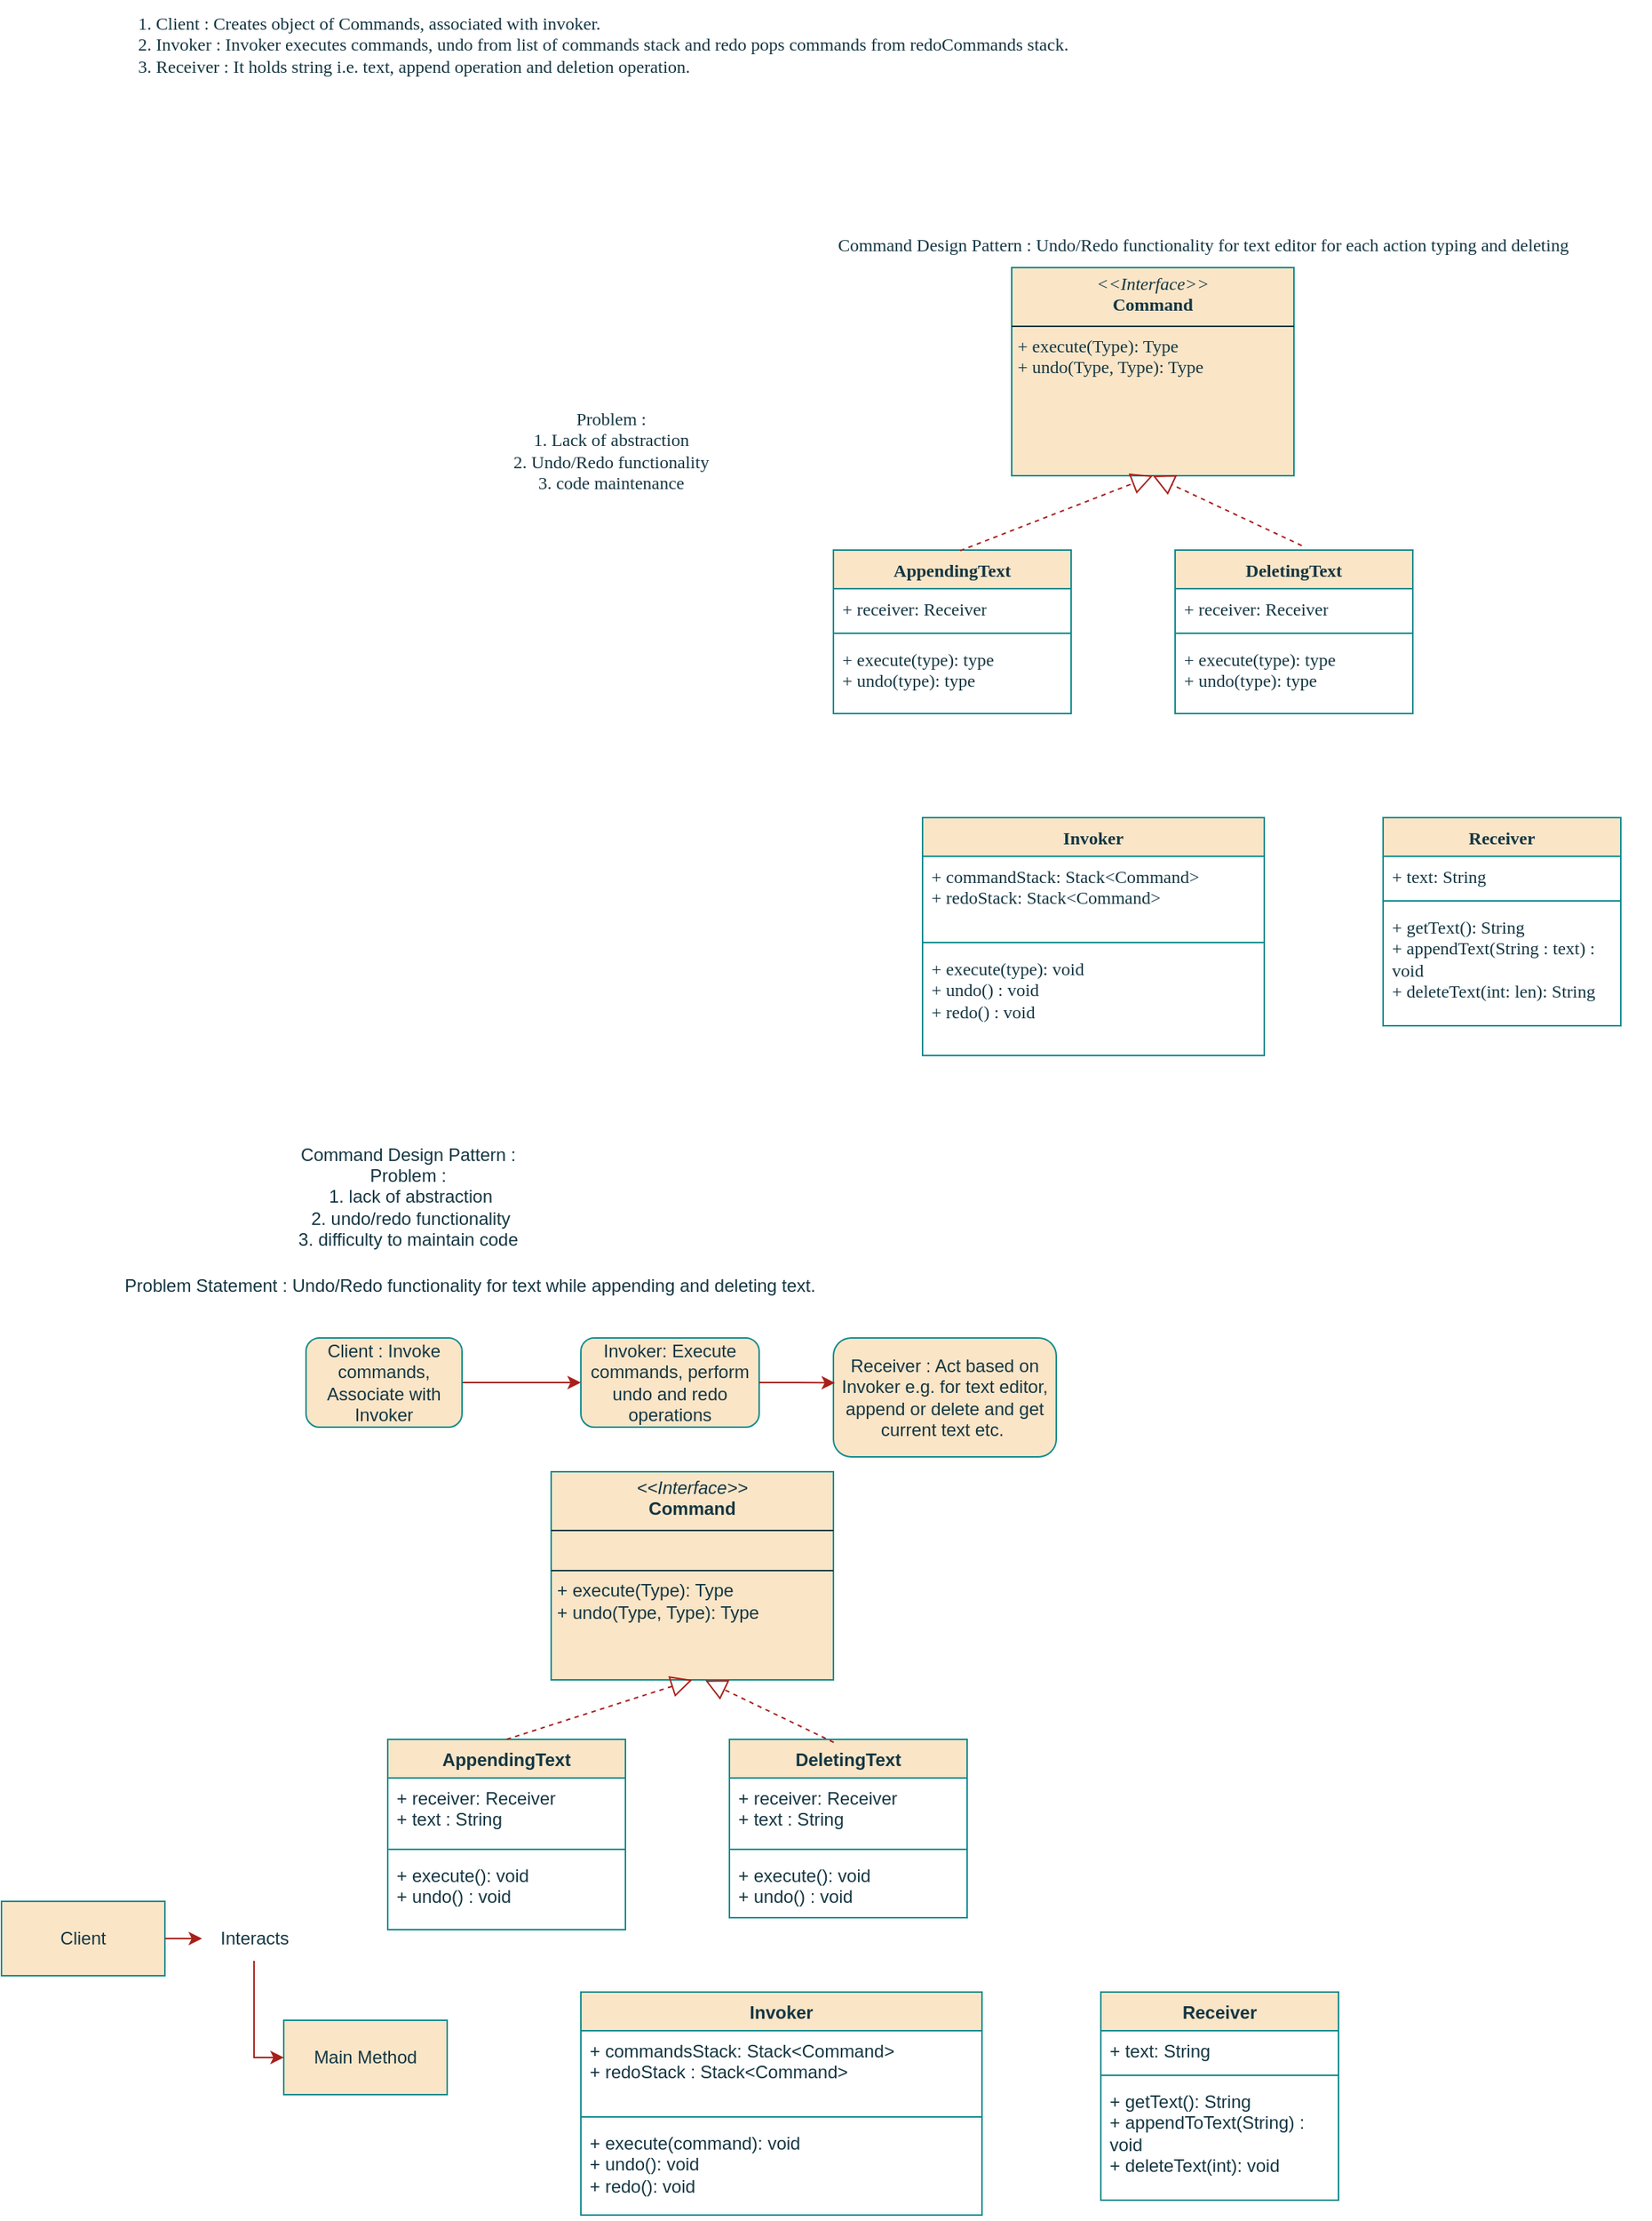 <mxfile version="24.7.8">
  <diagram id="JgvCNIZ4o0CIp9dC3lPd" name="Page-1">
    <mxGraphModel dx="1224" dy="2115" grid="1" gridSize="10" guides="1" tooltips="1" connect="1" arrows="1" fold="1" page="1" pageScale="1" pageWidth="827" pageHeight="1169" math="0" shadow="0">
      <root>
        <mxCell id="0" />
        <mxCell id="1" parent="0" />
        <mxCell id="CkMQ2_74jHTQYo0HGbMf-1" value="&lt;font&gt;Command Design Pattern : Undo/Redo functionality for text editor for each action typing and deleting&amp;nbsp;&lt;/font&gt;" style="text;html=1;align=center;verticalAlign=middle;resizable=0;points=[];autosize=1;strokeColor=none;fillColor=none;fontFamily=Comic Sans MS;labelBackgroundColor=none;fontColor=#143642;" parent="1" vertex="1">
          <mxGeometry x="580" y="40" width="600" height="30" as="geometry" />
        </mxCell>
        <mxCell id="CkMQ2_74jHTQYo0HGbMf-3" value="&lt;font&gt;1. Client : Creates object of Commands, associated with invoker.&lt;/font&gt;&lt;div&gt;&lt;div style=&quot;&quot;&gt;&lt;font&gt;2. Invoker : Invoker executes commands, undo from list of commands stack and redo pops commands from redoCommands stack.&lt;/font&gt;&lt;/div&gt;&lt;div style=&quot;&quot;&gt;&lt;font&gt;3. Receiver : It holds string i.e. text, append operation and deletion operation.&lt;/font&gt;&lt;/div&gt;&lt;/div&gt;" style="text;html=1;align=left;verticalAlign=middle;resizable=0;points=[];autosize=1;strokeColor=none;fillColor=none;fontFamily=Comic Sans MS;labelBackgroundColor=none;fontColor=#143642;" parent="1" vertex="1">
          <mxGeometry x="160" y="-110" width="740" height="60" as="geometry" />
        </mxCell>
        <mxCell id="CkMQ2_74jHTQYo0HGbMf-12" value="Receiver" style="swimlane;fontStyle=1;align=center;verticalAlign=top;childLayout=stackLayout;horizontal=1;startSize=26;horizontalStack=0;resizeParent=1;resizeParentMax=0;resizeLast=0;collapsible=1;marginBottom=0;whiteSpace=wrap;html=1;fontFamily=Comic Sans MS;labelBackgroundColor=none;fillColor=#FAE5C7;strokeColor=#0F8B8D;fontColor=#143642;" parent="1" vertex="1">
          <mxGeometry x="1000" y="440" width="160" height="140" as="geometry" />
        </mxCell>
        <mxCell id="CkMQ2_74jHTQYo0HGbMf-13" value="+ text: String" style="text;strokeColor=none;fillColor=none;align=left;verticalAlign=top;spacingLeft=4;spacingRight=4;overflow=hidden;rotatable=0;points=[[0,0.5],[1,0.5]];portConstraint=eastwest;whiteSpace=wrap;html=1;fontFamily=Comic Sans MS;labelBackgroundColor=none;fontColor=#143642;" parent="CkMQ2_74jHTQYo0HGbMf-12" vertex="1">
          <mxGeometry y="26" width="160" height="26" as="geometry" />
        </mxCell>
        <mxCell id="CkMQ2_74jHTQYo0HGbMf-14" value="" style="line;strokeWidth=1;fillColor=none;align=left;verticalAlign=middle;spacingTop=-1;spacingLeft=3;spacingRight=3;rotatable=0;labelPosition=right;points=[];portConstraint=eastwest;fontFamily=Comic Sans MS;labelBackgroundColor=none;strokeColor=#0F8B8D;fontColor=#143642;" parent="CkMQ2_74jHTQYo0HGbMf-12" vertex="1">
          <mxGeometry y="52" width="160" height="8" as="geometry" />
        </mxCell>
        <mxCell id="CkMQ2_74jHTQYo0HGbMf-15" value="+ getText(): String&lt;div&gt;+ appendText(String : text) : void&lt;/div&gt;&lt;div&gt;+ deleteText(int: len): String&lt;/div&gt;" style="text;strokeColor=none;fillColor=none;align=left;verticalAlign=top;spacingLeft=4;spacingRight=4;overflow=hidden;rotatable=0;points=[[0,0.5],[1,0.5]];portConstraint=eastwest;whiteSpace=wrap;html=1;fontFamily=Comic Sans MS;labelBackgroundColor=none;fontColor=#143642;" parent="CkMQ2_74jHTQYo0HGbMf-12" vertex="1">
          <mxGeometry y="60" width="160" height="80" as="geometry" />
        </mxCell>
        <mxCell id="CkMQ2_74jHTQYo0HGbMf-20" value="&lt;p style=&quot;margin:0px;margin-top:4px;text-align:center;&quot;&gt;&lt;i&gt;&amp;lt;&amp;lt;Interface&amp;gt;&amp;gt;&lt;/i&gt;&lt;br&gt;&lt;b&gt;Command&lt;/b&gt;&lt;/p&gt;&lt;hr style=&quot;border-style:solid;&quot; size=&quot;1&quot;&gt;&lt;p style=&quot;margin:0px;margin-left:4px;&quot;&gt;&lt;/p&gt;&lt;p style=&quot;margin:0px;margin-left:4px;&quot;&gt;+ execute(Type): Type&lt;br&gt;+ undo(Type, Type): Type&lt;/p&gt;" style="verticalAlign=top;align=left;overflow=fill;html=1;whiteSpace=wrap;fontFamily=Comic Sans MS;labelBackgroundColor=none;fillColor=#FAE5C7;strokeColor=#0F8B8D;fontColor=#143642;" parent="1" vertex="1">
          <mxGeometry x="750" y="70" width="190" height="140" as="geometry" />
        </mxCell>
        <mxCell id="CkMQ2_74jHTQYo0HGbMf-21" value="Invoker" style="swimlane;fontStyle=1;align=center;verticalAlign=top;childLayout=stackLayout;horizontal=1;startSize=26;horizontalStack=0;resizeParent=1;resizeParentMax=0;resizeLast=0;collapsible=1;marginBottom=0;whiteSpace=wrap;html=1;fontFamily=Comic Sans MS;labelBackgroundColor=none;fillColor=#FAE5C7;strokeColor=#0F8B8D;fontColor=#143642;" parent="1" vertex="1">
          <mxGeometry x="690" y="440" width="230" height="160" as="geometry" />
        </mxCell>
        <mxCell id="CkMQ2_74jHTQYo0HGbMf-22" value="+ commandStack: Stack&amp;lt;Command&amp;gt;&lt;div&gt;+ redoStack: Stack&amp;lt;Command&amp;gt;&lt;br&gt;&lt;/div&gt;" style="text;strokeColor=none;fillColor=none;align=left;verticalAlign=top;spacingLeft=4;spacingRight=4;overflow=hidden;rotatable=0;points=[[0,0.5],[1,0.5]];portConstraint=eastwest;whiteSpace=wrap;html=1;fontFamily=Comic Sans MS;labelBackgroundColor=none;fontColor=#143642;" parent="CkMQ2_74jHTQYo0HGbMf-21" vertex="1">
          <mxGeometry y="26" width="230" height="54" as="geometry" />
        </mxCell>
        <mxCell id="CkMQ2_74jHTQYo0HGbMf-23" value="" style="line;strokeWidth=1;fillColor=none;align=left;verticalAlign=middle;spacingTop=-1;spacingLeft=3;spacingRight=3;rotatable=0;labelPosition=right;points=[];portConstraint=eastwest;fontFamily=Comic Sans MS;labelBackgroundColor=none;strokeColor=#0F8B8D;fontColor=#143642;" parent="CkMQ2_74jHTQYo0HGbMf-21" vertex="1">
          <mxGeometry y="80" width="230" height="8" as="geometry" />
        </mxCell>
        <mxCell id="CkMQ2_74jHTQYo0HGbMf-24" value="+ execute(type): void&lt;div&gt;+ undo() : void&lt;/div&gt;&lt;div&gt;+ redo() : void&lt;/div&gt;" style="text;strokeColor=none;fillColor=none;align=left;verticalAlign=top;spacingLeft=4;spacingRight=4;overflow=hidden;rotatable=0;points=[[0,0.5],[1,0.5]];portConstraint=eastwest;whiteSpace=wrap;html=1;fontFamily=Comic Sans MS;labelBackgroundColor=none;fontColor=#143642;" parent="CkMQ2_74jHTQYo0HGbMf-21" vertex="1">
          <mxGeometry y="88" width="230" height="72" as="geometry" />
        </mxCell>
        <mxCell id="CkMQ2_74jHTQYo0HGbMf-25" value="Problem :&lt;br&gt;1. Lack of abstraction&lt;div&gt;2. Undo/Redo functionality&lt;/div&gt;&lt;div&gt;3. code maintenance&lt;/div&gt;" style="text;html=1;align=center;verticalAlign=middle;resizable=0;points=[];autosize=1;strokeColor=none;fillColor=none;fontFamily=Comic Sans MS;labelBackgroundColor=none;fontColor=#143642;" parent="1" vertex="1">
          <mxGeometry x="395" y="158" width="170" height="70" as="geometry" />
        </mxCell>
        <mxCell id="CkMQ2_74jHTQYo0HGbMf-26" value="DeletingText" style="swimlane;fontStyle=1;align=center;verticalAlign=top;childLayout=stackLayout;horizontal=1;startSize=26;horizontalStack=0;resizeParent=1;resizeParentMax=0;resizeLast=0;collapsible=1;marginBottom=0;whiteSpace=wrap;html=1;fontFamily=Comic Sans MS;labelBackgroundColor=none;fillColor=#FAE5C7;strokeColor=#0F8B8D;fontColor=#143642;" parent="1" vertex="1">
          <mxGeometry x="860" y="260" width="160" height="110" as="geometry" />
        </mxCell>
        <mxCell id="CkMQ2_74jHTQYo0HGbMf-27" value="+ receiver: Receiver" style="text;strokeColor=none;fillColor=none;align=left;verticalAlign=top;spacingLeft=4;spacingRight=4;overflow=hidden;rotatable=0;points=[[0,0.5],[1,0.5]];portConstraint=eastwest;whiteSpace=wrap;html=1;fontFamily=Comic Sans MS;labelBackgroundColor=none;fontColor=#143642;" parent="CkMQ2_74jHTQYo0HGbMf-26" vertex="1">
          <mxGeometry y="26" width="160" height="26" as="geometry" />
        </mxCell>
        <mxCell id="CkMQ2_74jHTQYo0HGbMf-28" value="" style="line;strokeWidth=1;fillColor=none;align=left;verticalAlign=middle;spacingTop=-1;spacingLeft=3;spacingRight=3;rotatable=0;labelPosition=right;points=[];portConstraint=eastwest;fontFamily=Comic Sans MS;labelBackgroundColor=none;strokeColor=#0F8B8D;fontColor=#143642;" parent="CkMQ2_74jHTQYo0HGbMf-26" vertex="1">
          <mxGeometry y="52" width="160" height="8" as="geometry" />
        </mxCell>
        <mxCell id="CkMQ2_74jHTQYo0HGbMf-29" value="+ execute(type): type&lt;div&gt;+ undo(type): type&lt;div&gt;&lt;br&gt;&lt;/div&gt;&lt;/div&gt;" style="text;strokeColor=none;fillColor=none;align=left;verticalAlign=top;spacingLeft=4;spacingRight=4;overflow=hidden;rotatable=0;points=[[0,0.5],[1,0.5]];portConstraint=eastwest;whiteSpace=wrap;html=1;fontFamily=Comic Sans MS;labelBackgroundColor=none;fontColor=#143642;" parent="CkMQ2_74jHTQYo0HGbMf-26" vertex="1">
          <mxGeometry y="60" width="160" height="50" as="geometry" />
        </mxCell>
        <mxCell id="CkMQ2_74jHTQYo0HGbMf-30" value="AppendingText" style="swimlane;fontStyle=1;align=center;verticalAlign=top;childLayout=stackLayout;horizontal=1;startSize=26;horizontalStack=0;resizeParent=1;resizeParentMax=0;resizeLast=0;collapsible=1;marginBottom=0;whiteSpace=wrap;html=1;fontFamily=Comic Sans MS;labelBackgroundColor=none;fillColor=#FAE5C7;strokeColor=#0F8B8D;fontColor=#143642;" parent="1" vertex="1">
          <mxGeometry x="630" y="260" width="160" height="110" as="geometry" />
        </mxCell>
        <mxCell id="CkMQ2_74jHTQYo0HGbMf-31" value="+ receiver: Receiver" style="text;strokeColor=none;fillColor=none;align=left;verticalAlign=top;spacingLeft=4;spacingRight=4;overflow=hidden;rotatable=0;points=[[0,0.5],[1,0.5]];portConstraint=eastwest;whiteSpace=wrap;html=1;fontFamily=Comic Sans MS;labelBackgroundColor=none;fontColor=#143642;" parent="CkMQ2_74jHTQYo0HGbMf-30" vertex="1">
          <mxGeometry y="26" width="160" height="26" as="geometry" />
        </mxCell>
        <mxCell id="CkMQ2_74jHTQYo0HGbMf-32" value="" style="line;strokeWidth=1;fillColor=none;align=left;verticalAlign=middle;spacingTop=-1;spacingLeft=3;spacingRight=3;rotatable=0;labelPosition=right;points=[];portConstraint=eastwest;fontFamily=Comic Sans MS;labelBackgroundColor=none;strokeColor=#0F8B8D;fontColor=#143642;" parent="CkMQ2_74jHTQYo0HGbMf-30" vertex="1">
          <mxGeometry y="52" width="160" height="8" as="geometry" />
        </mxCell>
        <mxCell id="CkMQ2_74jHTQYo0HGbMf-33" value="+ execute(type): type&lt;div&gt;+ undo(type): type&lt;div&gt;&lt;br&gt;&lt;/div&gt;&lt;/div&gt;" style="text;strokeColor=none;fillColor=none;align=left;verticalAlign=top;spacingLeft=4;spacingRight=4;overflow=hidden;rotatable=0;points=[[0,0.5],[1,0.5]];portConstraint=eastwest;whiteSpace=wrap;html=1;fontFamily=Comic Sans MS;labelBackgroundColor=none;fontColor=#143642;" parent="CkMQ2_74jHTQYo0HGbMf-30" vertex="1">
          <mxGeometry y="60" width="160" height="50" as="geometry" />
        </mxCell>
        <mxCell id="CkMQ2_74jHTQYo0HGbMf-34" value="" style="endArrow=block;dashed=1;endFill=0;endSize=12;html=1;rounded=0;entryX=0.5;entryY=1;entryDx=0;entryDy=0;exitX=0.533;exitY=0.004;exitDx=0;exitDy=0;exitPerimeter=0;fontFamily=Comic Sans MS;labelBackgroundColor=none;fontColor=default;strokeColor=#A8201A;" parent="1" source="CkMQ2_74jHTQYo0HGbMf-30" target="CkMQ2_74jHTQYo0HGbMf-20" edge="1">
          <mxGeometry width="160" relative="1" as="geometry">
            <mxPoint x="740" y="320" as="sourcePoint" />
            <mxPoint x="900" y="320" as="targetPoint" />
          </mxGeometry>
        </mxCell>
        <mxCell id="CkMQ2_74jHTQYo0HGbMf-35" value="" style="endArrow=block;dashed=1;endFill=0;endSize=12;html=1;rounded=0;entryX=0.5;entryY=1;entryDx=0;entryDy=0;exitX=0.533;exitY=-0.027;exitDx=0;exitDy=0;exitPerimeter=0;fontFamily=Comic Sans MS;labelBackgroundColor=none;fontColor=default;strokeColor=#A8201A;" parent="1" source="CkMQ2_74jHTQYo0HGbMf-26" target="CkMQ2_74jHTQYo0HGbMf-20" edge="1">
          <mxGeometry width="160" relative="1" as="geometry">
            <mxPoint x="740" y="320" as="sourcePoint" />
            <mxPoint x="900" y="320" as="targetPoint" />
          </mxGeometry>
        </mxCell>
        <mxCell id="CkMQ2_74jHTQYo0HGbMf-43" value="Command Design Pattern :&amp;nbsp;&lt;div&gt;Problem :&amp;nbsp;&lt;br&gt;1. lack of abstraction&lt;/div&gt;&lt;div&gt;2. undo/redo functionality&lt;/div&gt;&lt;div&gt;3. difficulty to maintain code&amp;nbsp;&lt;/div&gt;" style="text;html=1;align=center;verticalAlign=middle;resizable=0;points=[];autosize=1;strokeColor=none;fillColor=none;labelBackgroundColor=none;fontColor=#143642;" parent="1" vertex="1">
          <mxGeometry x="260" y="650" width="170" height="90" as="geometry" />
        </mxCell>
        <mxCell id="CkMQ2_74jHTQYo0HGbMf-45" value="Invoker: Execute commands, perform undo and redo operations" style="rounded=1;whiteSpace=wrap;html=1;labelBackgroundColor=none;fillColor=#FAE5C7;strokeColor=#0F8B8D;fontColor=#143642;" parent="1" vertex="1">
          <mxGeometry x="460" y="790" width="120" height="60" as="geometry" />
        </mxCell>
        <mxCell id="CkMQ2_74jHTQYo0HGbMf-49" style="edgeStyle=orthogonalEdgeStyle;rounded=0;orthogonalLoop=1;jettySize=auto;html=1;entryX=0;entryY=0.5;entryDx=0;entryDy=0;labelBackgroundColor=none;fontColor=default;strokeColor=#A8201A;" parent="1" source="CkMQ2_74jHTQYo0HGbMf-46" target="CkMQ2_74jHTQYo0HGbMf-45" edge="1">
          <mxGeometry relative="1" as="geometry" />
        </mxCell>
        <mxCell id="CkMQ2_74jHTQYo0HGbMf-46" value="Client : Invoke commands, Associate with Invoker" style="rounded=1;whiteSpace=wrap;html=1;labelBackgroundColor=none;fillColor=#FAE5C7;strokeColor=#0F8B8D;fontColor=#143642;" parent="1" vertex="1">
          <mxGeometry x="275" y="790" width="105" height="60" as="geometry" />
        </mxCell>
        <mxCell id="CkMQ2_74jHTQYo0HGbMf-47" value="Receiver : Act based on Invoker e.g. for text editor, append or delete and get current text etc.&amp;nbsp;" style="rounded=1;whiteSpace=wrap;html=1;labelBackgroundColor=none;fillColor=#FAE5C7;strokeColor=#0F8B8D;fontColor=#143642;" parent="1" vertex="1">
          <mxGeometry x="630" y="790" width="150" height="80" as="geometry" />
        </mxCell>
        <mxCell id="CkMQ2_74jHTQYo0HGbMf-50" style="edgeStyle=orthogonalEdgeStyle;rounded=0;orthogonalLoop=1;jettySize=auto;html=1;entryX=0.007;entryY=0.378;entryDx=0;entryDy=0;entryPerimeter=0;labelBackgroundColor=none;fontColor=default;strokeColor=#A8201A;" parent="1" source="CkMQ2_74jHTQYo0HGbMf-45" target="CkMQ2_74jHTQYo0HGbMf-47" edge="1">
          <mxGeometry relative="1" as="geometry" />
        </mxCell>
        <mxCell id="CkMQ2_74jHTQYo0HGbMf-51" value="Main Method" style="html=1;whiteSpace=wrap;labelBackgroundColor=none;fillColor=#FAE5C7;strokeColor=#0F8B8D;fontColor=#143642;" parent="1" vertex="1">
          <mxGeometry x="260" y="1249" width="110" height="50" as="geometry" />
        </mxCell>
        <mxCell id="CkMQ2_74jHTQYo0HGbMf-60" value="Invoker" style="swimlane;fontStyle=1;align=center;verticalAlign=top;childLayout=stackLayout;horizontal=1;startSize=26;horizontalStack=0;resizeParent=1;resizeParentMax=0;resizeLast=0;collapsible=1;marginBottom=0;whiteSpace=wrap;html=1;labelBackgroundColor=none;fillColor=#FAE5C7;strokeColor=#0F8B8D;fontColor=#143642;" parent="1" vertex="1">
          <mxGeometry x="460" y="1230" width="270" height="150" as="geometry" />
        </mxCell>
        <mxCell id="CkMQ2_74jHTQYo0HGbMf-61" value="+ commandsStack: Stack&amp;lt;Command&amp;gt;&lt;div&gt;+ redoStack : Stack&amp;lt;Command&amp;gt;&lt;/div&gt;&lt;div&gt;&lt;br&gt;&lt;/div&gt;" style="text;strokeColor=none;fillColor=none;align=left;verticalAlign=top;spacingLeft=4;spacingRight=4;overflow=hidden;rotatable=0;points=[[0,0.5],[1,0.5]];portConstraint=eastwest;whiteSpace=wrap;html=1;labelBackgroundColor=none;fontColor=#143642;" parent="CkMQ2_74jHTQYo0HGbMf-60" vertex="1">
          <mxGeometry y="26" width="270" height="54" as="geometry" />
        </mxCell>
        <mxCell id="CkMQ2_74jHTQYo0HGbMf-62" value="" style="line;strokeWidth=1;fillColor=none;align=left;verticalAlign=middle;spacingTop=-1;spacingLeft=3;spacingRight=3;rotatable=0;labelPosition=right;points=[];portConstraint=eastwest;labelBackgroundColor=none;strokeColor=#0F8B8D;fontColor=#143642;" parent="CkMQ2_74jHTQYo0HGbMf-60" vertex="1">
          <mxGeometry y="80" width="270" height="8" as="geometry" />
        </mxCell>
        <mxCell id="CkMQ2_74jHTQYo0HGbMf-63" value="+ execute(command): void&lt;div&gt;+ undo(): void&lt;br&gt;&lt;/div&gt;&lt;div&gt;+ redo(): void&lt;br&gt;&lt;/div&gt;" style="text;strokeColor=none;fillColor=none;align=left;verticalAlign=top;spacingLeft=4;spacingRight=4;overflow=hidden;rotatable=0;points=[[0,0.5],[1,0.5]];portConstraint=eastwest;whiteSpace=wrap;html=1;labelBackgroundColor=none;fontColor=#143642;" parent="CkMQ2_74jHTQYo0HGbMf-60" vertex="1">
          <mxGeometry y="88" width="270" height="62" as="geometry" />
        </mxCell>
        <mxCell id="CkMQ2_74jHTQYo0HGbMf-64" value="Receiver" style="swimlane;fontStyle=1;align=center;verticalAlign=top;childLayout=stackLayout;horizontal=1;startSize=26;horizontalStack=0;resizeParent=1;resizeParentMax=0;resizeLast=0;collapsible=1;marginBottom=0;whiteSpace=wrap;html=1;labelBackgroundColor=none;fillColor=#FAE5C7;strokeColor=#0F8B8D;fontColor=#143642;" parent="1" vertex="1">
          <mxGeometry x="810" y="1230" width="160" height="140" as="geometry" />
        </mxCell>
        <mxCell id="CkMQ2_74jHTQYo0HGbMf-65" value="+ text: String" style="text;strokeColor=none;fillColor=none;align=left;verticalAlign=top;spacingLeft=4;spacingRight=4;overflow=hidden;rotatable=0;points=[[0,0.5],[1,0.5]];portConstraint=eastwest;whiteSpace=wrap;html=1;labelBackgroundColor=none;fontColor=#143642;" parent="CkMQ2_74jHTQYo0HGbMf-64" vertex="1">
          <mxGeometry y="26" width="160" height="26" as="geometry" />
        </mxCell>
        <mxCell id="CkMQ2_74jHTQYo0HGbMf-66" value="" style="line;strokeWidth=1;fillColor=none;align=left;verticalAlign=middle;spacingTop=-1;spacingLeft=3;spacingRight=3;rotatable=0;labelPosition=right;points=[];portConstraint=eastwest;labelBackgroundColor=none;strokeColor=#0F8B8D;fontColor=#143642;" parent="CkMQ2_74jHTQYo0HGbMf-64" vertex="1">
          <mxGeometry y="52" width="160" height="8" as="geometry" />
        </mxCell>
        <mxCell id="CkMQ2_74jHTQYo0HGbMf-67" value="+ getText(): String&lt;div&gt;+ appendToText(String) : void&lt;/div&gt;&lt;div&gt;+ deleteText(int): void&lt;/div&gt;" style="text;strokeColor=none;fillColor=none;align=left;verticalAlign=top;spacingLeft=4;spacingRight=4;overflow=hidden;rotatable=0;points=[[0,0.5],[1,0.5]];portConstraint=eastwest;whiteSpace=wrap;html=1;labelBackgroundColor=none;fontColor=#143642;" parent="CkMQ2_74jHTQYo0HGbMf-64" vertex="1">
          <mxGeometry y="60" width="160" height="80" as="geometry" />
        </mxCell>
        <mxCell id="CkMQ2_74jHTQYo0HGbMf-68" value="Client" style="html=1;whiteSpace=wrap;labelBackgroundColor=none;fillColor=#FAE5C7;strokeColor=#0F8B8D;fontColor=#143642;" parent="1" vertex="1">
          <mxGeometry x="70" y="1169" width="110" height="50" as="geometry" />
        </mxCell>
        <mxCell id="CkMQ2_74jHTQYo0HGbMf-72" value="" style="edgeStyle=orthogonalEdgeStyle;rounded=0;orthogonalLoop=1;jettySize=auto;html=1;entryX=0;entryY=0.5;entryDx=0;entryDy=0;labelBackgroundColor=none;fontColor=default;strokeColor=#A8201A;" parent="1" source="CkMQ2_74jHTQYo0HGbMf-68" target="CkMQ2_74jHTQYo0HGbMf-71" edge="1">
          <mxGeometry relative="1" as="geometry">
            <mxPoint x="190" y="1274" as="sourcePoint" />
            <mxPoint x="285" y="1274" as="targetPoint" />
          </mxGeometry>
        </mxCell>
        <mxCell id="CkMQ2_74jHTQYo0HGbMf-73" style="edgeStyle=orthogonalEdgeStyle;rounded=0;orthogonalLoop=1;jettySize=auto;html=1;entryX=0;entryY=0.5;entryDx=0;entryDy=0;labelBackgroundColor=none;fontColor=default;strokeColor=#A8201A;" parent="1" source="CkMQ2_74jHTQYo0HGbMf-71" target="CkMQ2_74jHTQYo0HGbMf-51" edge="1">
          <mxGeometry relative="1" as="geometry" />
        </mxCell>
        <mxCell id="CkMQ2_74jHTQYo0HGbMf-71" value="Interacts" style="text;html=1;align=center;verticalAlign=middle;resizable=0;points=[];autosize=1;strokeColor=none;fillColor=none;labelBackgroundColor=none;fontColor=#143642;" parent="1" vertex="1">
          <mxGeometry x="205" y="1179" width="70" height="30" as="geometry" />
        </mxCell>
        <mxCell id="CkMQ2_74jHTQYo0HGbMf-74" value="Problem Statement : Undo/Redo functionality for text while appending and deleting text." style="text;html=1;align=center;verticalAlign=middle;resizable=0;points=[];autosize=1;strokeColor=none;fillColor=none;labelBackgroundColor=none;fontColor=#143642;" parent="1" vertex="1">
          <mxGeometry x="140" y="740" width="490" height="30" as="geometry" />
        </mxCell>
        <mxCell id="CkMQ2_74jHTQYo0HGbMf-75" value="&lt;p style=&quot;margin:0px;margin-top:4px;text-align:center;&quot;&gt;&lt;i&gt;&amp;lt;&amp;lt;Interface&amp;gt;&amp;gt;&lt;/i&gt;&lt;br&gt;&lt;b&gt;Command&lt;/b&gt;&lt;/p&gt;&lt;hr size=&quot;1&quot; style=&quot;border-style:solid;&quot;&gt;&lt;p style=&quot;margin:0px;margin-left:4px;&quot;&gt;&lt;br&gt;&lt;/p&gt;&lt;hr size=&quot;1&quot; style=&quot;border-style:solid;&quot;&gt;&lt;p style=&quot;margin:0px;margin-left:4px;&quot;&gt;+ execute(Type): Type&lt;br&gt;+ undo(Type, Type): Type&lt;/p&gt;" style="verticalAlign=top;align=left;overflow=fill;html=1;whiteSpace=wrap;labelBackgroundColor=none;fillColor=#FAE5C7;strokeColor=#0F8B8D;fontColor=#143642;" parent="1" vertex="1">
          <mxGeometry x="440" y="880" width="190" height="140" as="geometry" />
        </mxCell>
        <mxCell id="CkMQ2_74jHTQYo0HGbMf-76" value="AppendingText" style="swimlane;fontStyle=1;align=center;verticalAlign=top;childLayout=stackLayout;horizontal=1;startSize=26;horizontalStack=0;resizeParent=1;resizeParentMax=0;resizeLast=0;collapsible=1;marginBottom=0;whiteSpace=wrap;html=1;labelBackgroundColor=none;fillColor=#FAE5C7;strokeColor=#0F8B8D;fontColor=#143642;" parent="1" vertex="1">
          <mxGeometry x="330" y="1060" width="160" height="128" as="geometry" />
        </mxCell>
        <mxCell id="CkMQ2_74jHTQYo0HGbMf-77" value="+ receiver: Receiver&lt;div&gt;+ text : String&lt;/div&gt;" style="text;strokeColor=none;fillColor=none;align=left;verticalAlign=top;spacingLeft=4;spacingRight=4;overflow=hidden;rotatable=0;points=[[0,0.5],[1,0.5]];portConstraint=eastwest;whiteSpace=wrap;html=1;labelBackgroundColor=none;fontColor=#143642;" parent="CkMQ2_74jHTQYo0HGbMf-76" vertex="1">
          <mxGeometry y="26" width="160" height="44" as="geometry" />
        </mxCell>
        <mxCell id="CkMQ2_74jHTQYo0HGbMf-78" value="" style="line;strokeWidth=1;fillColor=none;align=left;verticalAlign=middle;spacingTop=-1;spacingLeft=3;spacingRight=3;rotatable=0;labelPosition=right;points=[];portConstraint=eastwest;labelBackgroundColor=none;strokeColor=#0F8B8D;fontColor=#143642;" parent="CkMQ2_74jHTQYo0HGbMf-76" vertex="1">
          <mxGeometry y="70" width="160" height="8" as="geometry" />
        </mxCell>
        <mxCell id="CkMQ2_74jHTQYo0HGbMf-79" value="+ execute(): void&lt;div&gt;+ undo() : void&lt;/div&gt;" style="text;strokeColor=none;fillColor=none;align=left;verticalAlign=top;spacingLeft=4;spacingRight=4;overflow=hidden;rotatable=0;points=[[0,0.5],[1,0.5]];portConstraint=eastwest;whiteSpace=wrap;html=1;labelBackgroundColor=none;fontColor=#143642;" parent="CkMQ2_74jHTQYo0HGbMf-76" vertex="1">
          <mxGeometry y="78" width="160" height="50" as="geometry" />
        </mxCell>
        <mxCell id="CkMQ2_74jHTQYo0HGbMf-80" value="DeletingText" style="swimlane;fontStyle=1;align=center;verticalAlign=top;childLayout=stackLayout;horizontal=1;startSize=26;horizontalStack=0;resizeParent=1;resizeParentMax=0;resizeLast=0;collapsible=1;marginBottom=0;whiteSpace=wrap;html=1;labelBackgroundColor=none;fillColor=#FAE5C7;strokeColor=#0F8B8D;fontColor=#143642;" parent="1" vertex="1">
          <mxGeometry x="560" y="1060" width="160" height="120" as="geometry" />
        </mxCell>
        <mxCell id="CkMQ2_74jHTQYo0HGbMf-81" value="+ receiver: Receiver&lt;div&gt;+ text : String&lt;/div&gt;" style="text;strokeColor=none;fillColor=none;align=left;verticalAlign=top;spacingLeft=4;spacingRight=4;overflow=hidden;rotatable=0;points=[[0,0.5],[1,0.5]];portConstraint=eastwest;whiteSpace=wrap;html=1;labelBackgroundColor=none;fontColor=#143642;" parent="CkMQ2_74jHTQYo0HGbMf-80" vertex="1">
          <mxGeometry y="26" width="160" height="44" as="geometry" />
        </mxCell>
        <mxCell id="CkMQ2_74jHTQYo0HGbMf-82" value="" style="line;strokeWidth=1;fillColor=none;align=left;verticalAlign=middle;spacingTop=-1;spacingLeft=3;spacingRight=3;rotatable=0;labelPosition=right;points=[];portConstraint=eastwest;labelBackgroundColor=none;strokeColor=#0F8B8D;fontColor=#143642;" parent="CkMQ2_74jHTQYo0HGbMf-80" vertex="1">
          <mxGeometry y="70" width="160" height="8" as="geometry" />
        </mxCell>
        <mxCell id="CkMQ2_74jHTQYo0HGbMf-83" value="+ execute(): void&lt;div&gt;+ undo() : void&lt;/div&gt;" style="text;strokeColor=none;fillColor=none;align=left;verticalAlign=top;spacingLeft=4;spacingRight=4;overflow=hidden;rotatable=0;points=[[0,0.5],[1,0.5]];portConstraint=eastwest;whiteSpace=wrap;html=1;labelBackgroundColor=none;fontColor=#143642;" parent="CkMQ2_74jHTQYo0HGbMf-80" vertex="1">
          <mxGeometry y="78" width="160" height="42" as="geometry" />
        </mxCell>
        <mxCell id="CkMQ2_74jHTQYo0HGbMf-84" value="" style="endArrow=block;dashed=1;endFill=0;endSize=12;html=1;rounded=0;entryX=0.5;entryY=1;entryDx=0;entryDy=0;exitX=0.5;exitY=0;exitDx=0;exitDy=0;labelBackgroundColor=none;fontColor=default;strokeColor=#A8201A;" parent="1" source="CkMQ2_74jHTQYo0HGbMf-76" target="CkMQ2_74jHTQYo0HGbMf-75" edge="1">
          <mxGeometry width="160" relative="1" as="geometry">
            <mxPoint x="420" y="1070" as="sourcePoint" />
            <mxPoint x="580" y="1070" as="targetPoint" />
          </mxGeometry>
        </mxCell>
        <mxCell id="CkMQ2_74jHTQYo0HGbMf-85" value="" style="endArrow=block;dashed=1;endFill=0;endSize=12;html=1;rounded=0;entryX=0.546;entryY=1.003;entryDx=0;entryDy=0;exitX=0.439;exitY=0.017;exitDx=0;exitDy=0;entryPerimeter=0;exitPerimeter=0;labelBackgroundColor=none;fontColor=default;strokeColor=#A8201A;" parent="1" source="CkMQ2_74jHTQYo0HGbMf-80" target="CkMQ2_74jHTQYo0HGbMf-75" edge="1">
          <mxGeometry width="160" relative="1" as="geometry">
            <mxPoint x="365" y="1070" as="sourcePoint" />
            <mxPoint x="545" y="1030" as="targetPoint" />
          </mxGeometry>
        </mxCell>
      </root>
    </mxGraphModel>
  </diagram>
</mxfile>
